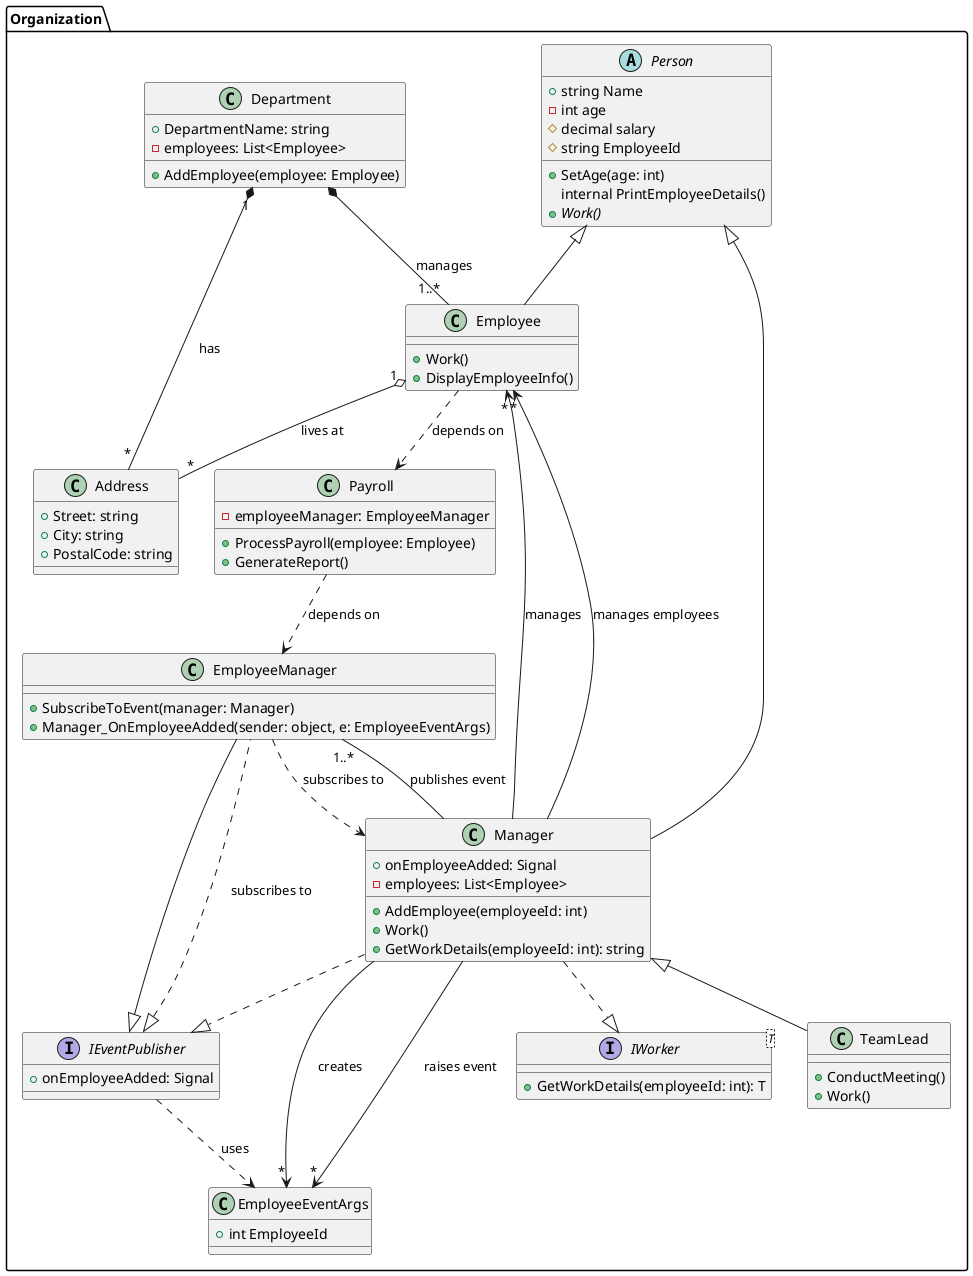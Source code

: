 @startuml
package Organization {

    ' Abstract class Person
    abstract class Person {
        +string Name
        -int age
        #decimal salary
        #string EmployeeId
        +SetAge(age: int)
        internal PrintEmployeeDetails()
        {abstract} +Work()
    }

    ' Concrete class Employee
    class Employee {
        +Work()
        +DisplayEmployeeInfo()
    }

    ' Interface IWorker with Generics
    interface IWorker<T> {
        +GetWorkDetails(employeeId: int): T
    }

    ' Concrete class Manager
    class Manager {
        +AddEmployee(employeeId: int)
        +Work()
        +GetWorkDetails(employeeId: int): string
        +onEmployeeAdded: Signal
        -employees: List<Employee>
    }

    ' Concrete class TeamLead, a type of Manager
    class TeamLead {
        +ConductMeeting()
        +Work()
    }

    ' Event Args Class
    class EmployeeEventArgs {
        +int EmployeeId
    }

    ' Interface IEventPublisher for event handling
    interface IEventPublisher {
        +onEmployeeAdded: Signal
    }

    ' Class Department that uses Composition with Employee
    class Department {
        +DepartmentName: string
        +AddEmployee(employee: Employee)
        -employees: List<Employee>
    }

    ' Class EmployeeManager that subscribes to events
    class EmployeeManager {
        +SubscribeToEvent(manager: Manager)
        +Manager_OnEmployeeAdded(sender: object, e: EmployeeEventArgs)
    }

    ' Class Payroll that uses Dependency with EmployeeManager
    class Payroll {
        +ProcessPayroll(employee: Employee)
        +GenerateReport()
        -employeeManager: EmployeeManager
    }

    ' Class Address representing composition with Employee
    class Address {
        +Street: string
        +City: string
        +PostalCode: string
    }

    ' Relationships between classes
    Person <|-- Manager
    Person <|-- Employee
    Manager <|-- TeamLead
    Manager ..|> IWorker
    Manager ..|> IEventPublisher
    EmployeeManager --|> IEventPublisher
    Manager --> "*" EmployeeEventArgs : creates
    Manager --> "*" EmployeeEventArgs : raises event
    Manager --> "*" Employee : manages
    EmployeeManager ..> Manager : subscribes to
    Department *-- "1..*" Employee : manages
    Department "1" *-- "*" Address : has
    Payroll ..> EmployeeManager : depends on

    ' Additional Relationship Types
    Employee "1" o-- "*" Address : lives at
    Employee ..> Payroll : depends on

    ' Signals (Events)
    IEventPublisher <|.. EmployeeManager : subscribes to
    Manager -- "1..*" EmployeeManager : publishes event
    Manager --> "*" Employee : manages employees
    IEventPublisher ..> EmployeeEventArgs : uses

}
@enduml
